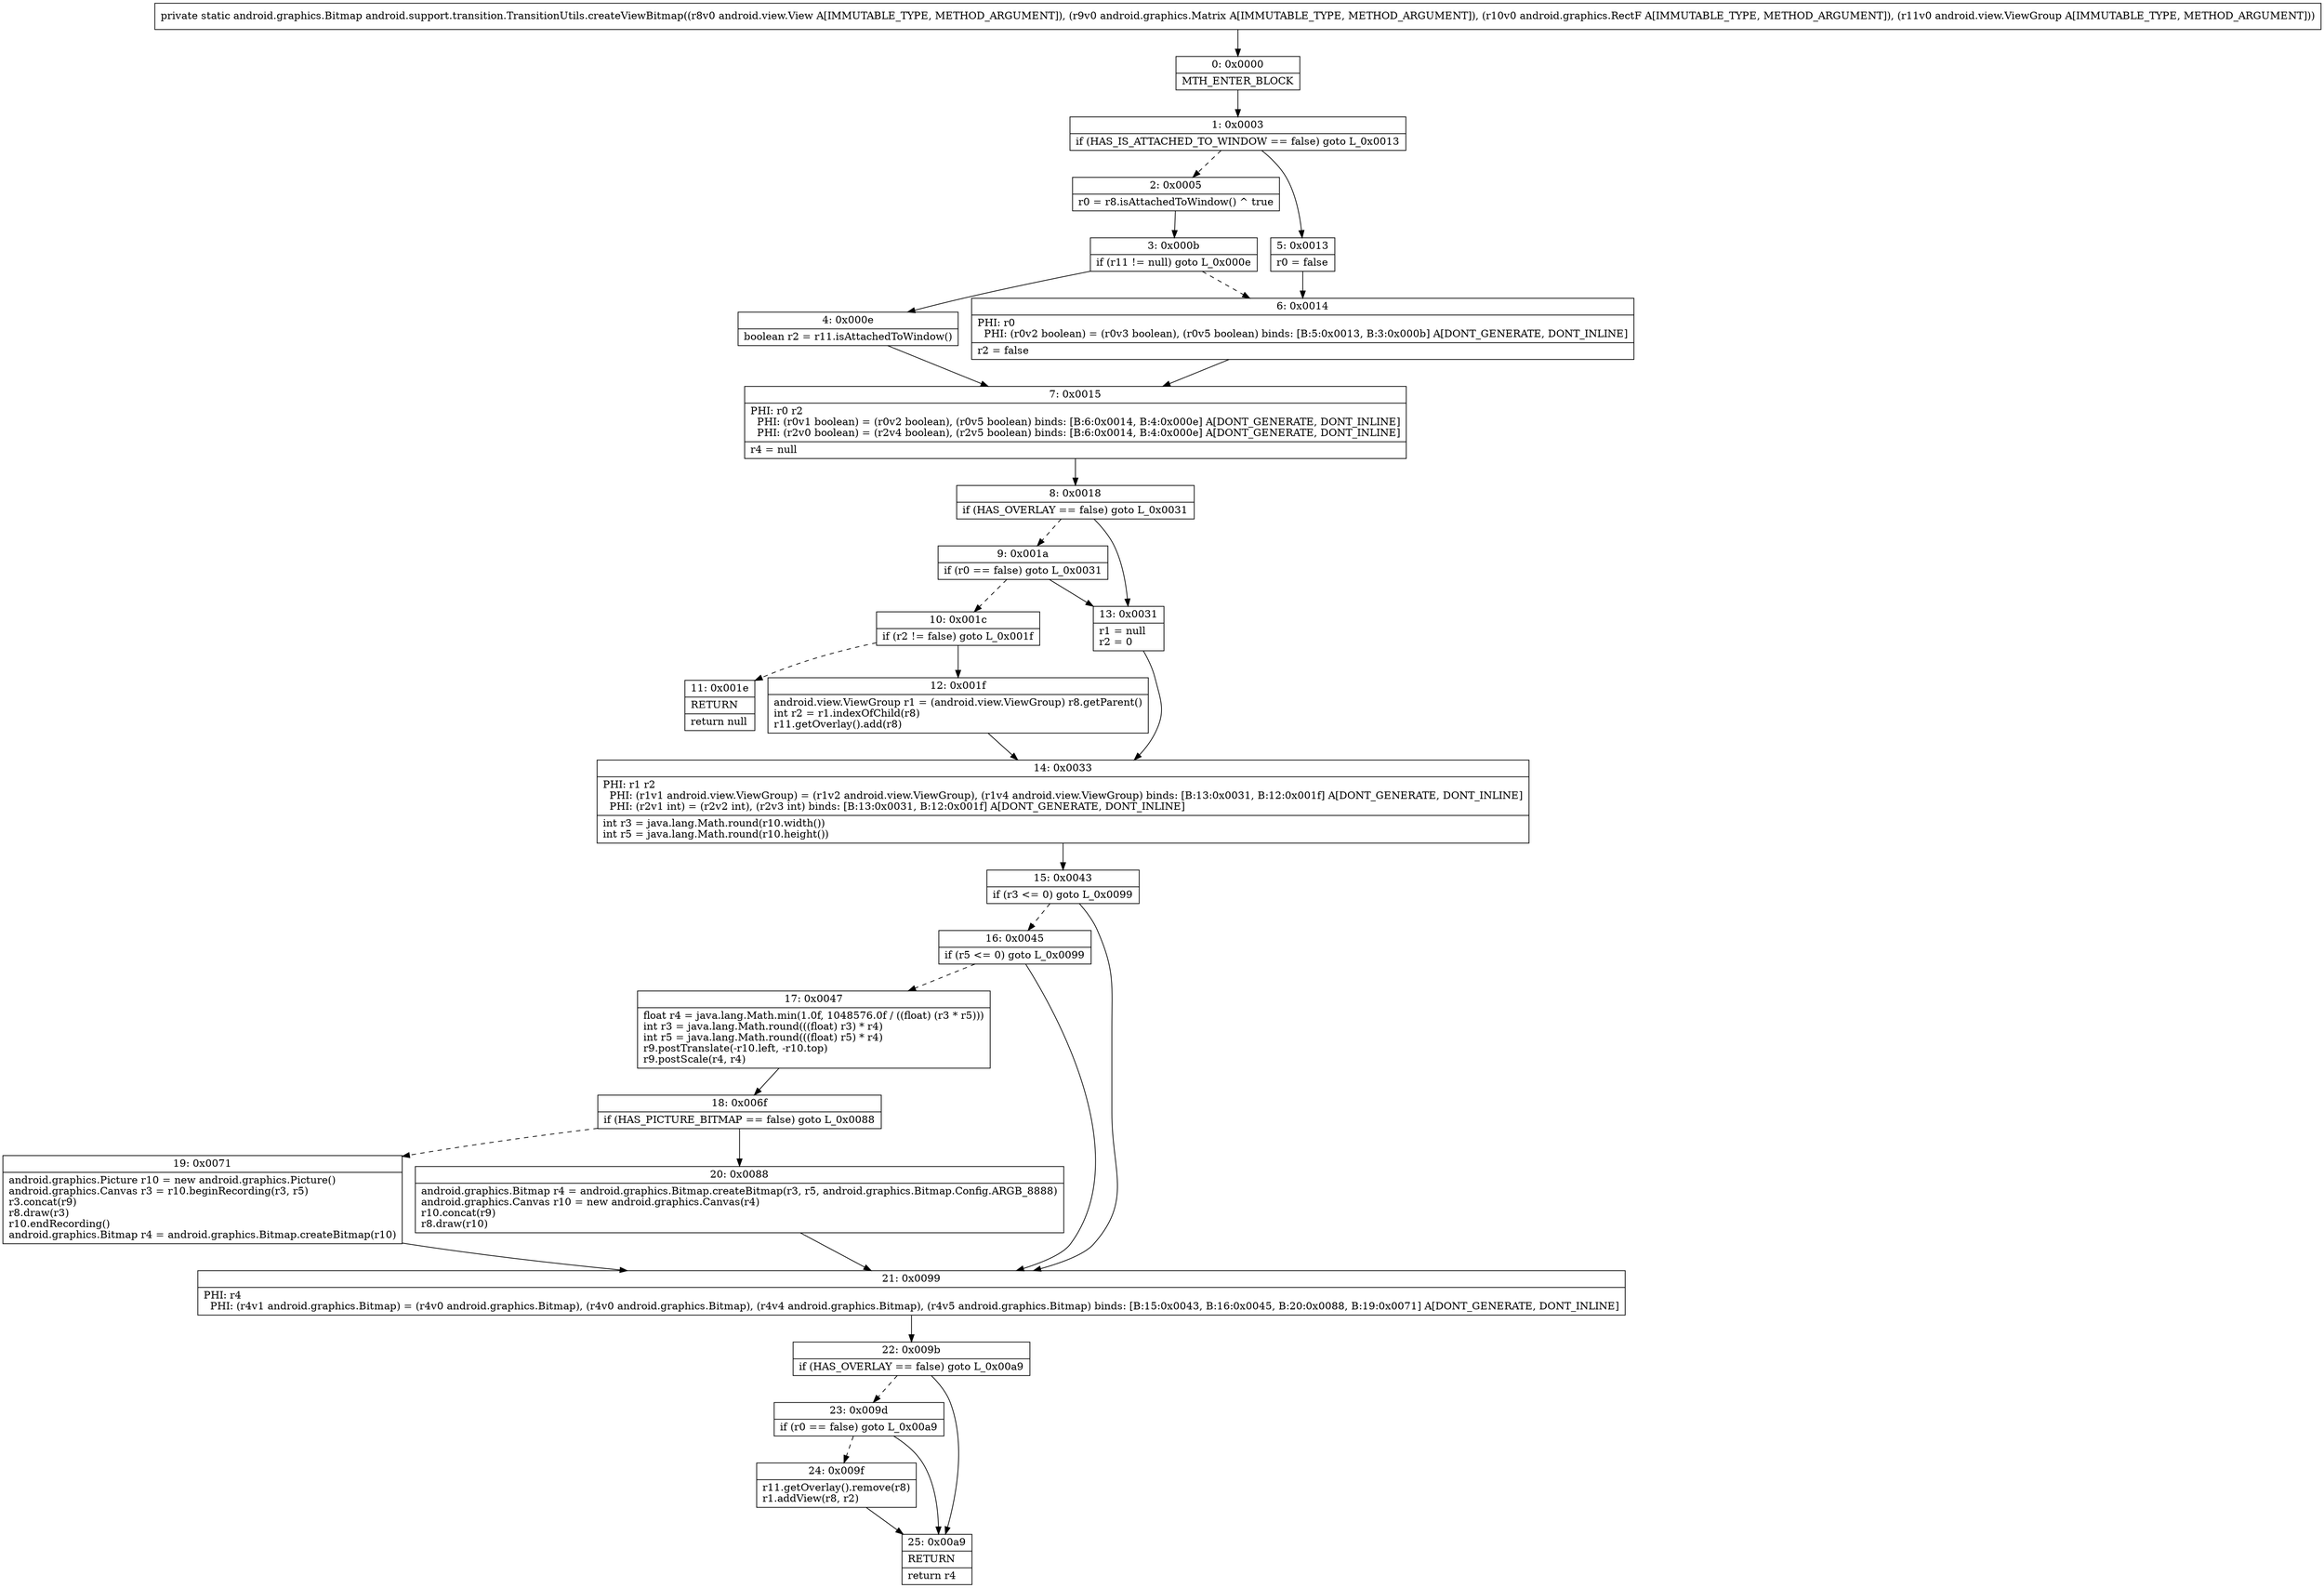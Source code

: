 digraph "CFG forandroid.support.transition.TransitionUtils.createViewBitmap(Landroid\/view\/View;Landroid\/graphics\/Matrix;Landroid\/graphics\/RectF;Landroid\/view\/ViewGroup;)Landroid\/graphics\/Bitmap;" {
Node_0 [shape=record,label="{0\:\ 0x0000|MTH_ENTER_BLOCK\l}"];
Node_1 [shape=record,label="{1\:\ 0x0003|if (HAS_IS_ATTACHED_TO_WINDOW == false) goto L_0x0013\l}"];
Node_2 [shape=record,label="{2\:\ 0x0005|r0 = r8.isAttachedToWindow() ^ true\l}"];
Node_3 [shape=record,label="{3\:\ 0x000b|if (r11 != null) goto L_0x000e\l}"];
Node_4 [shape=record,label="{4\:\ 0x000e|boolean r2 = r11.isAttachedToWindow()\l}"];
Node_5 [shape=record,label="{5\:\ 0x0013|r0 = false\l}"];
Node_6 [shape=record,label="{6\:\ 0x0014|PHI: r0 \l  PHI: (r0v2 boolean) = (r0v3 boolean), (r0v5 boolean) binds: [B:5:0x0013, B:3:0x000b] A[DONT_GENERATE, DONT_INLINE]\l|r2 = false\l}"];
Node_7 [shape=record,label="{7\:\ 0x0015|PHI: r0 r2 \l  PHI: (r0v1 boolean) = (r0v2 boolean), (r0v5 boolean) binds: [B:6:0x0014, B:4:0x000e] A[DONT_GENERATE, DONT_INLINE]\l  PHI: (r2v0 boolean) = (r2v4 boolean), (r2v5 boolean) binds: [B:6:0x0014, B:4:0x000e] A[DONT_GENERATE, DONT_INLINE]\l|r4 = null\l}"];
Node_8 [shape=record,label="{8\:\ 0x0018|if (HAS_OVERLAY == false) goto L_0x0031\l}"];
Node_9 [shape=record,label="{9\:\ 0x001a|if (r0 == false) goto L_0x0031\l}"];
Node_10 [shape=record,label="{10\:\ 0x001c|if (r2 != false) goto L_0x001f\l}"];
Node_11 [shape=record,label="{11\:\ 0x001e|RETURN\l|return null\l}"];
Node_12 [shape=record,label="{12\:\ 0x001f|android.view.ViewGroup r1 = (android.view.ViewGroup) r8.getParent()\lint r2 = r1.indexOfChild(r8)\lr11.getOverlay().add(r8)\l}"];
Node_13 [shape=record,label="{13\:\ 0x0031|r1 = null\lr2 = 0\l}"];
Node_14 [shape=record,label="{14\:\ 0x0033|PHI: r1 r2 \l  PHI: (r1v1 android.view.ViewGroup) = (r1v2 android.view.ViewGroup), (r1v4 android.view.ViewGroup) binds: [B:13:0x0031, B:12:0x001f] A[DONT_GENERATE, DONT_INLINE]\l  PHI: (r2v1 int) = (r2v2 int), (r2v3 int) binds: [B:13:0x0031, B:12:0x001f] A[DONT_GENERATE, DONT_INLINE]\l|int r3 = java.lang.Math.round(r10.width())\lint r5 = java.lang.Math.round(r10.height())\l}"];
Node_15 [shape=record,label="{15\:\ 0x0043|if (r3 \<= 0) goto L_0x0099\l}"];
Node_16 [shape=record,label="{16\:\ 0x0045|if (r5 \<= 0) goto L_0x0099\l}"];
Node_17 [shape=record,label="{17\:\ 0x0047|float r4 = java.lang.Math.min(1.0f, 1048576.0f \/ ((float) (r3 * r5)))\lint r3 = java.lang.Math.round(((float) r3) * r4)\lint r5 = java.lang.Math.round(((float) r5) * r4)\lr9.postTranslate(\-r10.left, \-r10.top)\lr9.postScale(r4, r4)\l}"];
Node_18 [shape=record,label="{18\:\ 0x006f|if (HAS_PICTURE_BITMAP == false) goto L_0x0088\l}"];
Node_19 [shape=record,label="{19\:\ 0x0071|android.graphics.Picture r10 = new android.graphics.Picture()\landroid.graphics.Canvas r3 = r10.beginRecording(r3, r5)\lr3.concat(r9)\lr8.draw(r3)\lr10.endRecording()\landroid.graphics.Bitmap r4 = android.graphics.Bitmap.createBitmap(r10)\l}"];
Node_20 [shape=record,label="{20\:\ 0x0088|android.graphics.Bitmap r4 = android.graphics.Bitmap.createBitmap(r3, r5, android.graphics.Bitmap.Config.ARGB_8888)\landroid.graphics.Canvas r10 = new android.graphics.Canvas(r4)\lr10.concat(r9)\lr8.draw(r10)\l}"];
Node_21 [shape=record,label="{21\:\ 0x0099|PHI: r4 \l  PHI: (r4v1 android.graphics.Bitmap) = (r4v0 android.graphics.Bitmap), (r4v0 android.graphics.Bitmap), (r4v4 android.graphics.Bitmap), (r4v5 android.graphics.Bitmap) binds: [B:15:0x0043, B:16:0x0045, B:20:0x0088, B:19:0x0071] A[DONT_GENERATE, DONT_INLINE]\l}"];
Node_22 [shape=record,label="{22\:\ 0x009b|if (HAS_OVERLAY == false) goto L_0x00a9\l}"];
Node_23 [shape=record,label="{23\:\ 0x009d|if (r0 == false) goto L_0x00a9\l}"];
Node_24 [shape=record,label="{24\:\ 0x009f|r11.getOverlay().remove(r8)\lr1.addView(r8, r2)\l}"];
Node_25 [shape=record,label="{25\:\ 0x00a9|RETURN\l|return r4\l}"];
MethodNode[shape=record,label="{private static android.graphics.Bitmap android.support.transition.TransitionUtils.createViewBitmap((r8v0 android.view.View A[IMMUTABLE_TYPE, METHOD_ARGUMENT]), (r9v0 android.graphics.Matrix A[IMMUTABLE_TYPE, METHOD_ARGUMENT]), (r10v0 android.graphics.RectF A[IMMUTABLE_TYPE, METHOD_ARGUMENT]), (r11v0 android.view.ViewGroup A[IMMUTABLE_TYPE, METHOD_ARGUMENT])) }"];
MethodNode -> Node_0;
Node_0 -> Node_1;
Node_1 -> Node_2[style=dashed];
Node_1 -> Node_5;
Node_2 -> Node_3;
Node_3 -> Node_4;
Node_3 -> Node_6[style=dashed];
Node_4 -> Node_7;
Node_5 -> Node_6;
Node_6 -> Node_7;
Node_7 -> Node_8;
Node_8 -> Node_9[style=dashed];
Node_8 -> Node_13;
Node_9 -> Node_10[style=dashed];
Node_9 -> Node_13;
Node_10 -> Node_11[style=dashed];
Node_10 -> Node_12;
Node_12 -> Node_14;
Node_13 -> Node_14;
Node_14 -> Node_15;
Node_15 -> Node_16[style=dashed];
Node_15 -> Node_21;
Node_16 -> Node_17[style=dashed];
Node_16 -> Node_21;
Node_17 -> Node_18;
Node_18 -> Node_19[style=dashed];
Node_18 -> Node_20;
Node_19 -> Node_21;
Node_20 -> Node_21;
Node_21 -> Node_22;
Node_22 -> Node_23[style=dashed];
Node_22 -> Node_25;
Node_23 -> Node_24[style=dashed];
Node_23 -> Node_25;
Node_24 -> Node_25;
}

